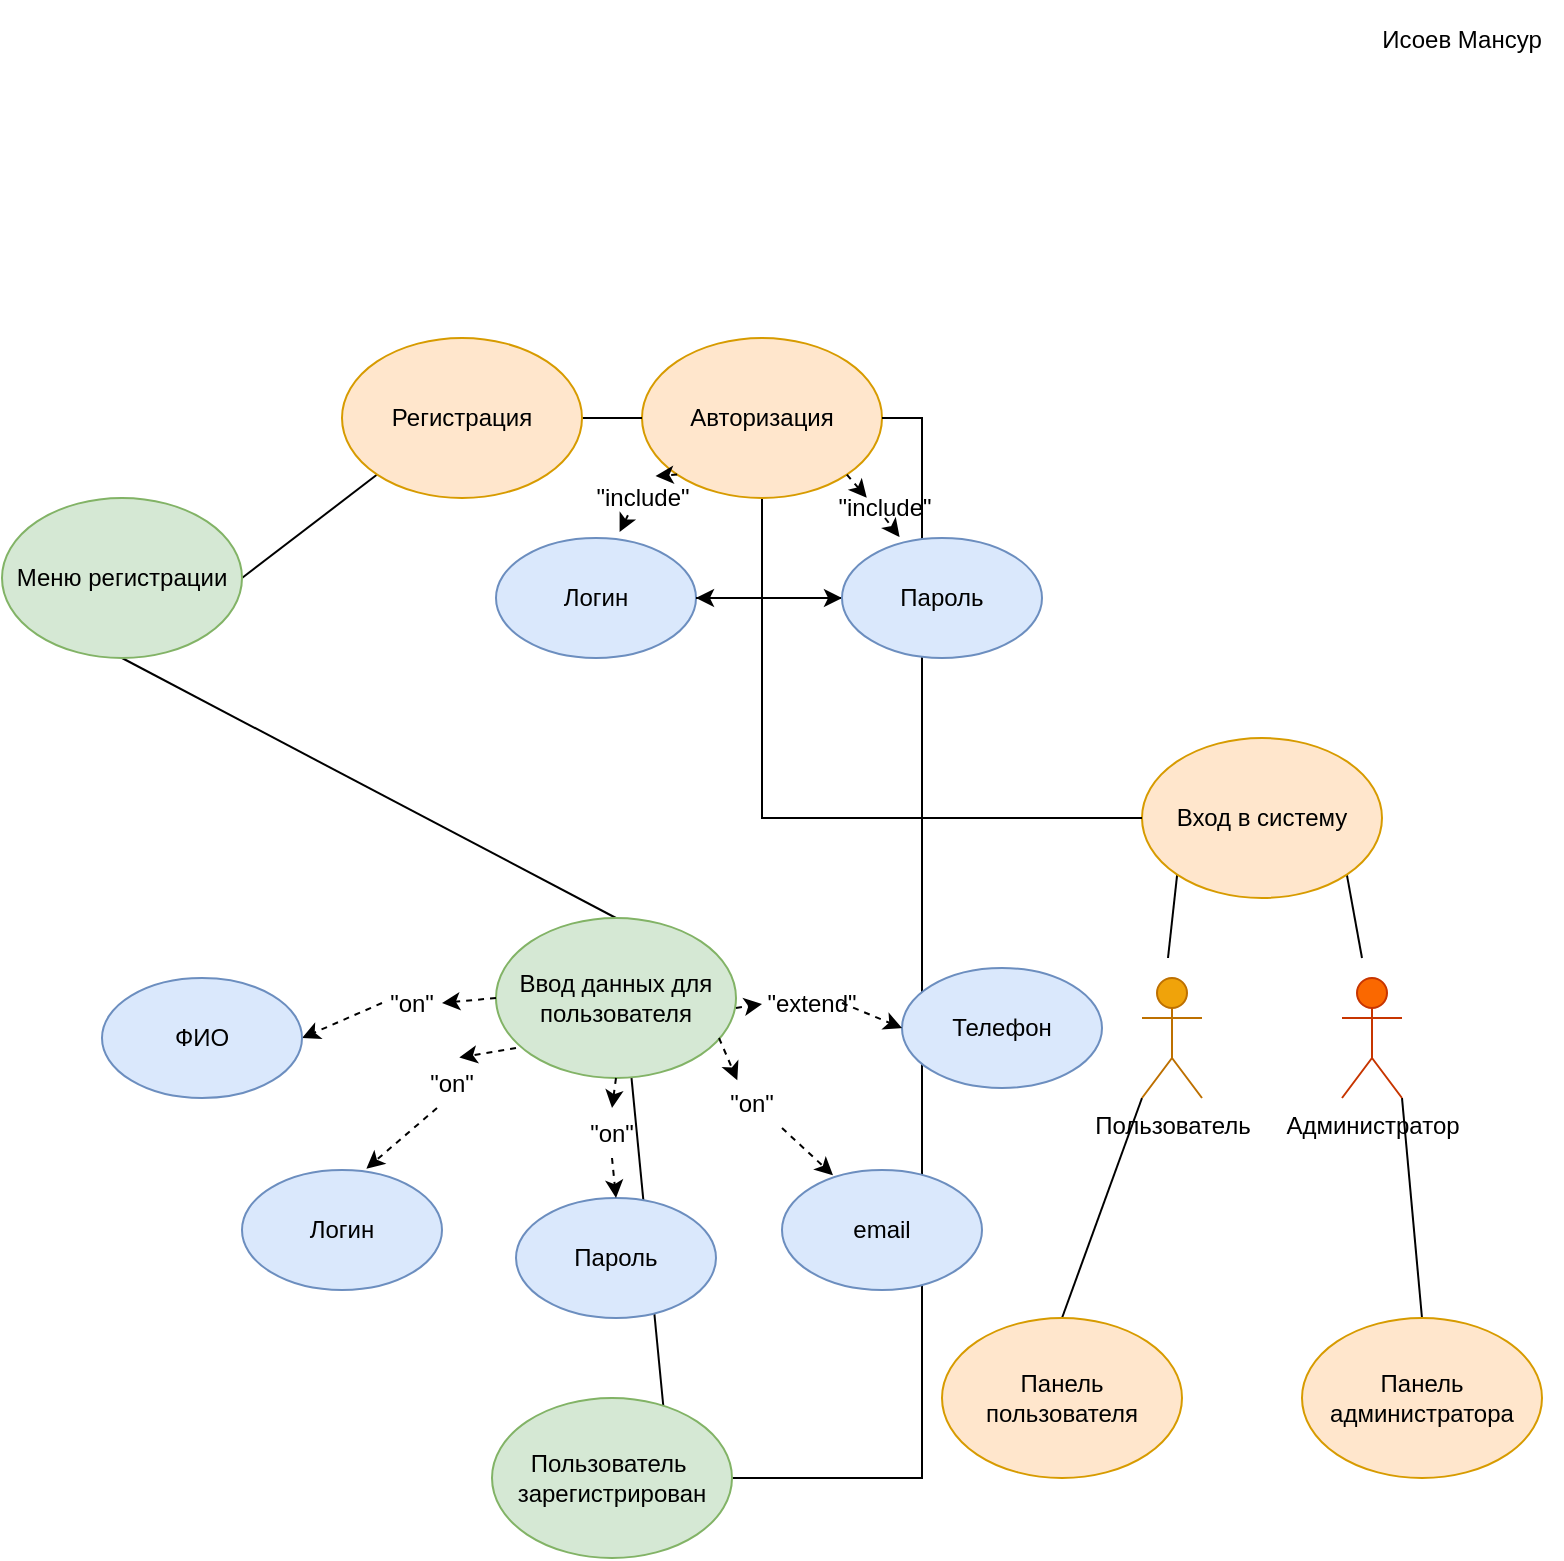<mxfile version="24.8.3">
  <diagram name="Страница — 1" id="7Kvetd-wOfU2sZyYlygE">
    <mxGraphModel dx="2514" dy="2064" grid="1" gridSize="10" guides="1" tooltips="1" connect="1" arrows="1" fold="1" page="1" pageScale="1" pageWidth="827" pageHeight="1169" math="0" shadow="0">
      <root>
        <mxCell id="0" />
        <mxCell id="1" parent="0" />
        <mxCell id="oFTj1LXSibeB5si3AhuW-91" style="rounded=0;orthogonalLoop=1;jettySize=auto;html=1;exitX=0;exitY=1;exitDx=0;exitDy=0;endArrow=none;endFill=0;" edge="1" parent="1" source="oFTj1LXSibeB5si3AhuW-40">
          <mxGeometry relative="1" as="geometry">
            <mxPoint x="-197" y="-690" as="targetPoint" />
            <mxPoint x="-199.426" y="-731.716" as="sourcePoint" />
          </mxGeometry>
        </mxCell>
        <mxCell id="oFTj1LXSibeB5si3AhuW-93" style="rounded=0;orthogonalLoop=1;jettySize=auto;html=1;exitX=1;exitY=1;exitDx=0;exitDy=0;endArrow=none;endFill=0;" edge="1" parent="1" source="oFTj1LXSibeB5si3AhuW-40">
          <mxGeometry relative="1" as="geometry">
            <mxPoint x="-100.0" y="-690" as="targetPoint" />
          </mxGeometry>
        </mxCell>
        <mxCell id="oFTj1LXSibeB5si3AhuW-40" value="Вход в систему" style="ellipse;whiteSpace=wrap;html=1;fillColor=#ffe6cc;strokeColor=#d79b00;" vertex="1" parent="1">
          <mxGeometry x="-210" y="-800" width="120" height="80" as="geometry" />
        </mxCell>
        <mxCell id="oFTj1LXSibeB5si3AhuW-5" style="edgeStyle=orthogonalEdgeStyle;rounded=0;orthogonalLoop=1;jettySize=auto;html=1;exitX=0;exitY=0.5;exitDx=0;exitDy=0;" edge="1" parent="1" source="oFTj1LXSibeB5si3AhuW-1">
          <mxGeometry relative="1" as="geometry">
            <mxPoint x="-460.087" y="-959.696" as="targetPoint" />
          </mxGeometry>
        </mxCell>
        <mxCell id="oFTj1LXSibeB5si3AhuW-88" style="rounded=0;orthogonalLoop=1;jettySize=auto;html=1;exitX=0.5;exitY=1;exitDx=0;exitDy=0;entryX=0;entryY=0.5;entryDx=0;entryDy=0;edgeStyle=orthogonalEdgeStyle;endArrow=none;endFill=0;" edge="1" parent="1" source="oFTj1LXSibeB5si3AhuW-1" target="oFTj1LXSibeB5si3AhuW-40">
          <mxGeometry relative="1" as="geometry">
            <mxPoint x="-160.0" y="-700" as="targetPoint" />
          </mxGeometry>
        </mxCell>
        <mxCell id="oFTj1LXSibeB5si3AhuW-1" value="Авторизация" style="ellipse;whiteSpace=wrap;html=1;fillColor=#ffe6cc;strokeColor=#d79b00;" vertex="1" parent="1">
          <mxGeometry x="-460" y="-1000" width="120" height="80" as="geometry" />
        </mxCell>
        <mxCell id="oFTj1LXSibeB5si3AhuW-6" style="rounded=0;orthogonalLoop=1;jettySize=auto;html=1;exitX=1;exitY=0.5;exitDx=0;exitDy=0;endArrow=none;endFill=0;" edge="1" parent="1" source="oFTj1LXSibeB5si3AhuW-3" target="oFTj1LXSibeB5si3AhuW-1">
          <mxGeometry relative="1" as="geometry" />
        </mxCell>
        <mxCell id="oFTj1LXSibeB5si3AhuW-14" style="rounded=0;orthogonalLoop=1;jettySize=auto;html=1;exitX=0;exitY=1;exitDx=0;exitDy=0;entryX=1;entryY=0.5;entryDx=0;entryDy=0;endArrow=none;endFill=0;" edge="1" parent="1" source="oFTj1LXSibeB5si3AhuW-3" target="oFTj1LXSibeB5si3AhuW-12">
          <mxGeometry relative="1" as="geometry" />
        </mxCell>
        <mxCell id="oFTj1LXSibeB5si3AhuW-3" value="Регистрация" style="ellipse;whiteSpace=wrap;html=1;fillColor=#ffe6cc;strokeColor=#d79b00;" vertex="1" parent="1">
          <mxGeometry x="-610" y="-1000" width="120" height="80" as="geometry" />
        </mxCell>
        <mxCell id="oFTj1LXSibeB5si3AhuW-18" style="rounded=0;orthogonalLoop=1;jettySize=auto;html=1;exitX=0.5;exitY=1;exitDx=0;exitDy=0;entryX=0.5;entryY=0;entryDx=0;entryDy=0;endArrow=none;endFill=0;" edge="1" parent="1" source="oFTj1LXSibeB5si3AhuW-12" target="oFTj1LXSibeB5si3AhuW-16">
          <mxGeometry relative="1" as="geometry" />
        </mxCell>
        <mxCell id="oFTj1LXSibeB5si3AhuW-12" value="Меню регистрации" style="ellipse;whiteSpace=wrap;html=1;fillColor=#d5e8d4;strokeColor=#82b366;" vertex="1" parent="1">
          <mxGeometry x="-780" y="-920" width="120" height="80" as="geometry" />
        </mxCell>
        <mxCell id="oFTj1LXSibeB5si3AhuW-49" style="rounded=0;orthogonalLoop=1;jettySize=auto;html=1;exitX=0;exitY=0.5;exitDx=0;exitDy=0;entryX=1;entryY=0.5;entryDx=0;entryDy=0;dashed=1;" edge="1" parent="1" source="oFTj1LXSibeB5si3AhuW-55" target="oFTj1LXSibeB5si3AhuW-43">
          <mxGeometry relative="1" as="geometry" />
        </mxCell>
        <mxCell id="oFTj1LXSibeB5si3AhuW-70" style="rounded=0;orthogonalLoop=1;jettySize=auto;html=1;exitX=0.5;exitY=0;exitDx=0;exitDy=0;entryX=0.717;entryY=0.1;entryDx=0;entryDy=0;entryPerimeter=0;endArrow=none;endFill=0;" edge="1" parent="1" source="oFTj1LXSibeB5si3AhuW-16" target="oFTj1LXSibeB5si3AhuW-36">
          <mxGeometry relative="1" as="geometry" />
        </mxCell>
        <mxCell id="oFTj1LXSibeB5si3AhuW-16" value="Ввод данных для пользователя" style="ellipse;whiteSpace=wrap;html=1;fillColor=#d5e8d4;strokeColor=#82b366;" vertex="1" parent="1">
          <mxGeometry x="-533" y="-710" width="120" height="80" as="geometry" />
        </mxCell>
        <mxCell id="oFTj1LXSibeB5si3AhuW-71" style="edgeStyle=orthogonalEdgeStyle;rounded=0;orthogonalLoop=1;jettySize=auto;html=1;exitX=1;exitY=0.5;exitDx=0;exitDy=0;entryX=1;entryY=0.5;entryDx=0;entryDy=0;endArrow=none;endFill=0;" edge="1" parent="1" source="oFTj1LXSibeB5si3AhuW-36" target="oFTj1LXSibeB5si3AhuW-1">
          <mxGeometry relative="1" as="geometry" />
        </mxCell>
        <mxCell id="oFTj1LXSibeB5si3AhuW-36" value="Пользователь&amp;nbsp; зарегистрирован" style="ellipse;whiteSpace=wrap;html=1;fillColor=#d5e8d4;strokeColor=#82b366;" vertex="1" parent="1">
          <mxGeometry x="-535" y="-470" width="120" height="80" as="geometry" />
        </mxCell>
        <mxCell id="oFTj1LXSibeB5si3AhuW-43" value="ФИО" style="ellipse;whiteSpace=wrap;html=1;fillColor=#dae8fc;strokeColor=#6c8ebf;" vertex="1" parent="1">
          <mxGeometry x="-730" y="-680" width="100" height="60" as="geometry" />
        </mxCell>
        <mxCell id="oFTj1LXSibeB5si3AhuW-45" value="Пароль" style="ellipse;whiteSpace=wrap;html=1;fillColor=#dae8fc;strokeColor=#6c8ebf;" vertex="1" parent="1">
          <mxGeometry x="-523" y="-570" width="100" height="60" as="geometry" />
        </mxCell>
        <mxCell id="oFTj1LXSibeB5si3AhuW-46" value="Логин" style="ellipse;whiteSpace=wrap;html=1;fillColor=#dae8fc;strokeColor=#6c8ebf;" vertex="1" parent="1">
          <mxGeometry x="-660" y="-584" width="100" height="60" as="geometry" />
        </mxCell>
        <mxCell id="oFTj1LXSibeB5si3AhuW-47" value="email" style="ellipse;whiteSpace=wrap;html=1;fillColor=#dae8fc;strokeColor=#6c8ebf;" vertex="1" parent="1">
          <mxGeometry x="-390" y="-584" width="100" height="60" as="geometry" />
        </mxCell>
        <mxCell id="oFTj1LXSibeB5si3AhuW-48" value="Телефон" style="ellipse;whiteSpace=wrap;html=1;fillColor=#dae8fc;strokeColor=#6c8ebf;" vertex="1" parent="1">
          <mxGeometry x="-330" y="-685" width="100" height="60" as="geometry" />
        </mxCell>
        <mxCell id="oFTj1LXSibeB5si3AhuW-50" style="rounded=0;orthogonalLoop=1;jettySize=auto;html=1;entryX=0.622;entryY=-0.011;entryDx=0;entryDy=0;dashed=1;entryPerimeter=0;exitX=0.25;exitY=1;exitDx=0;exitDy=0;" edge="1" parent="1" source="oFTj1LXSibeB5si3AhuW-57" target="oFTj1LXSibeB5si3AhuW-46">
          <mxGeometry relative="1" as="geometry">
            <mxPoint x="-560" y="-620" as="sourcePoint" />
            <mxPoint x="-620" y="-625" as="targetPoint" />
          </mxGeometry>
        </mxCell>
        <mxCell id="oFTj1LXSibeB5si3AhuW-51" style="rounded=0;orthogonalLoop=1;jettySize=auto;html=1;exitX=0.5;exitY=1;exitDx=0;exitDy=0;entryX=0.5;entryY=0;entryDx=0;entryDy=0;dashed=1;" edge="1" parent="1" source="oFTj1LXSibeB5si3AhuW-59" target="oFTj1LXSibeB5si3AhuW-45">
          <mxGeometry relative="1" as="geometry">
            <mxPoint x="-473" y="-630" as="sourcePoint" />
            <mxPoint x="-570" y="-610" as="targetPoint" />
          </mxGeometry>
        </mxCell>
        <mxCell id="oFTj1LXSibeB5si3AhuW-52" style="rounded=0;orthogonalLoop=1;jettySize=auto;html=1;exitX=1;exitY=1;exitDx=0;exitDy=0;entryX=0.255;entryY=0.044;entryDx=0;entryDy=0;dashed=1;entryPerimeter=0;" edge="1" parent="1" source="oFTj1LXSibeB5si3AhuW-63" target="oFTj1LXSibeB5si3AhuW-47">
          <mxGeometry relative="1" as="geometry">
            <mxPoint x="-421.5" y="-650" as="sourcePoint" />
            <mxPoint x="-518.5" y="-630" as="targetPoint" />
          </mxGeometry>
        </mxCell>
        <mxCell id="oFTj1LXSibeB5si3AhuW-53" style="rounded=0;orthogonalLoop=1;jettySize=auto;html=1;exitX=1;exitY=0.5;exitDx=0;exitDy=0;dashed=1;" edge="1" parent="1" source="oFTj1LXSibeB5si3AhuW-65">
          <mxGeometry relative="1" as="geometry">
            <mxPoint x="-413" y="-665" as="sourcePoint" />
            <mxPoint x="-330" y="-655" as="targetPoint" />
          </mxGeometry>
        </mxCell>
        <mxCell id="oFTj1LXSibeB5si3AhuW-54" value="" style="rounded=0;orthogonalLoop=1;jettySize=auto;html=1;exitX=0;exitY=0.5;exitDx=0;exitDy=0;entryX=1;entryY=0.5;entryDx=0;entryDy=0;dashed=1;" edge="1" parent="1" source="oFTj1LXSibeB5si3AhuW-16" target="oFTj1LXSibeB5si3AhuW-55">
          <mxGeometry relative="1" as="geometry">
            <mxPoint x="-533" y="-670" as="sourcePoint" />
            <mxPoint x="-630" y="-650" as="targetPoint" />
          </mxGeometry>
        </mxCell>
        <mxCell id="oFTj1LXSibeB5si3AhuW-55" value="&quot;on&quot;" style="text;html=1;align=center;verticalAlign=middle;whiteSpace=wrap;rounded=0;" vertex="1" parent="1">
          <mxGeometry x="-590" y="-680" width="30" height="25" as="geometry" />
        </mxCell>
        <mxCell id="oFTj1LXSibeB5si3AhuW-58" value="" style="rounded=0;orthogonalLoop=1;jettySize=auto;html=1;exitX=0;exitY=0.5;exitDx=0;exitDy=0;entryX=0.622;entryY=-0.011;entryDx=0;entryDy=0;dashed=1;entryPerimeter=0;" edge="1" parent="1" target="oFTj1LXSibeB5si3AhuW-57">
          <mxGeometry relative="1" as="geometry">
            <mxPoint x="-523" y="-645" as="sourcePoint" />
            <mxPoint x="-598" y="-585" as="targetPoint" />
          </mxGeometry>
        </mxCell>
        <mxCell id="oFTj1LXSibeB5si3AhuW-57" value="&quot;on&quot;" style="text;html=1;align=center;verticalAlign=middle;whiteSpace=wrap;rounded=0;" vertex="1" parent="1">
          <mxGeometry x="-570" y="-640" width="30" height="25" as="geometry" />
        </mxCell>
        <mxCell id="oFTj1LXSibeB5si3AhuW-60" value="" style="rounded=0;orthogonalLoop=1;jettySize=auto;html=1;exitX=0;exitY=0.5;exitDx=0;exitDy=0;entryX=0.5;entryY=0;entryDx=0;entryDy=0;dashed=1;" edge="1" parent="1" target="oFTj1LXSibeB5si3AhuW-59">
          <mxGeometry relative="1" as="geometry">
            <mxPoint x="-473" y="-630" as="sourcePoint" />
            <mxPoint x="-473" y="-570" as="targetPoint" />
          </mxGeometry>
        </mxCell>
        <mxCell id="oFTj1LXSibeB5si3AhuW-59" value="&quot;on&quot;" style="text;html=1;align=center;verticalAlign=middle;whiteSpace=wrap;rounded=0;" vertex="1" parent="1">
          <mxGeometry x="-490" y="-615" width="30" height="25" as="geometry" />
        </mxCell>
        <mxCell id="oFTj1LXSibeB5si3AhuW-64" value="" style="rounded=0;orthogonalLoop=1;jettySize=auto;html=1;exitX=0;exitY=0.5;exitDx=0;exitDy=0;entryX=0.255;entryY=0.044;entryDx=0;entryDy=0;dashed=1;entryPerimeter=0;" edge="1" parent="1" target="oFTj1LXSibeB5si3AhuW-63">
          <mxGeometry relative="1" as="geometry">
            <mxPoint x="-421.5" y="-650" as="sourcePoint" />
            <mxPoint x="-365" y="-581" as="targetPoint" />
          </mxGeometry>
        </mxCell>
        <mxCell id="oFTj1LXSibeB5si3AhuW-63" value="&quot;on&quot;" style="text;html=1;align=center;verticalAlign=middle;whiteSpace=wrap;rounded=0;" vertex="1" parent="1">
          <mxGeometry x="-420" y="-630" width="30" height="25" as="geometry" />
        </mxCell>
        <mxCell id="oFTj1LXSibeB5si3AhuW-66" value="" style="rounded=0;orthogonalLoop=1;jettySize=auto;html=1;exitX=0;exitY=0.5;exitDx=0;exitDy=0;dashed=1;" edge="1" parent="1">
          <mxGeometry relative="1" as="geometry">
            <mxPoint x="-413" y="-665" as="sourcePoint" />
            <mxPoint x="-400" y="-667" as="targetPoint" />
          </mxGeometry>
        </mxCell>
        <mxCell id="oFTj1LXSibeB5si3AhuW-65" value="&quot;extend&quot;" style="text;html=1;align=center;verticalAlign=middle;whiteSpace=wrap;rounded=0;" vertex="1" parent="1">
          <mxGeometry x="-390" y="-680" width="30" height="25" as="geometry" />
        </mxCell>
        <mxCell id="oFTj1LXSibeB5si3AhuW-84" style="rounded=0;orthogonalLoop=1;jettySize=auto;html=1;exitX=1;exitY=0.5;exitDx=0;exitDy=0;entryX=0;entryY=0.5;entryDx=0;entryDy=0;" edge="1" parent="1" source="oFTj1LXSibeB5si3AhuW-74" target="oFTj1LXSibeB5si3AhuW-75">
          <mxGeometry relative="1" as="geometry" />
        </mxCell>
        <mxCell id="oFTj1LXSibeB5si3AhuW-74" value="Логин" style="ellipse;whiteSpace=wrap;html=1;fillColor=#dae8fc;strokeColor=#6c8ebf;" vertex="1" parent="1">
          <mxGeometry x="-533" y="-900" width="100" height="60" as="geometry" />
        </mxCell>
        <mxCell id="oFTj1LXSibeB5si3AhuW-85" value="" style="edgeStyle=orthogonalEdgeStyle;rounded=0;orthogonalLoop=1;jettySize=auto;html=1;" edge="1" parent="1" source="oFTj1LXSibeB5si3AhuW-75" target="oFTj1LXSibeB5si3AhuW-74">
          <mxGeometry relative="1" as="geometry" />
        </mxCell>
        <mxCell id="oFTj1LXSibeB5si3AhuW-86" value="" style="rounded=0;orthogonalLoop=1;jettySize=auto;html=1;endArrow=none;endFill=0;" edge="1" parent="1" source="oFTj1LXSibeB5si3AhuW-75" target="oFTj1LXSibeB5si3AhuW-74">
          <mxGeometry relative="1" as="geometry" />
        </mxCell>
        <mxCell id="oFTj1LXSibeB5si3AhuW-75" value="Пароль" style="ellipse;whiteSpace=wrap;html=1;fillColor=#dae8fc;strokeColor=#6c8ebf;" vertex="1" parent="1">
          <mxGeometry x="-360" y="-900" width="100" height="60" as="geometry" />
        </mxCell>
        <mxCell id="oFTj1LXSibeB5si3AhuW-77" style="rounded=0;orthogonalLoop=1;jettySize=auto;html=1;exitX=0.358;exitY=0.933;exitDx=0;exitDy=0;entryX=0.618;entryY=-0.05;entryDx=0;entryDy=0;entryPerimeter=0;dashed=1;exitPerimeter=0;" edge="1" parent="1" source="oFTj1LXSibeB5si3AhuW-79" target="oFTj1LXSibeB5si3AhuW-74">
          <mxGeometry relative="1" as="geometry" />
        </mxCell>
        <mxCell id="oFTj1LXSibeB5si3AhuW-78" style="rounded=0;orthogonalLoop=1;jettySize=auto;html=1;exitX=0.5;exitY=1;exitDx=0;exitDy=0;entryX=0.288;entryY=-0.008;entryDx=0;entryDy=0;entryPerimeter=0;dashed=1;" edge="1" parent="1" source="oFTj1LXSibeB5si3AhuW-81" target="oFTj1LXSibeB5si3AhuW-75">
          <mxGeometry relative="1" as="geometry" />
        </mxCell>
        <mxCell id="oFTj1LXSibeB5si3AhuW-80" value="" style="rounded=0;orthogonalLoop=1;jettySize=auto;html=1;exitX=0;exitY=1;exitDx=0;exitDy=0;entryX=0.618;entryY=-0.05;entryDx=0;entryDy=0;entryPerimeter=0;dashed=1;" edge="1" parent="1" source="oFTj1LXSibeB5si3AhuW-1" target="oFTj1LXSibeB5si3AhuW-79">
          <mxGeometry relative="1" as="geometry">
            <mxPoint x="-442" y="-932" as="sourcePoint" />
            <mxPoint x="-471" y="-903" as="targetPoint" />
          </mxGeometry>
        </mxCell>
        <mxCell id="oFTj1LXSibeB5si3AhuW-79" value="&quot;include&quot;" style="text;html=1;align=center;verticalAlign=middle;whiteSpace=wrap;rounded=0;" vertex="1" parent="1">
          <mxGeometry x="-486" y="-930" width="53" height="20" as="geometry" />
        </mxCell>
        <mxCell id="oFTj1LXSibeB5si3AhuW-82" value="" style="rounded=0;orthogonalLoop=1;jettySize=auto;html=1;exitX=1;exitY=1;exitDx=0;exitDy=0;entryX=0.288;entryY=-0.008;entryDx=0;entryDy=0;entryPerimeter=0;dashed=1;" edge="1" parent="1" source="oFTj1LXSibeB5si3AhuW-1" target="oFTj1LXSibeB5si3AhuW-81">
          <mxGeometry relative="1" as="geometry">
            <mxPoint x="-358" y="-932" as="sourcePoint" />
            <mxPoint x="-331" y="-900" as="targetPoint" />
          </mxGeometry>
        </mxCell>
        <mxCell id="oFTj1LXSibeB5si3AhuW-81" value="&quot;include&quot;" style="text;html=1;align=center;verticalAlign=middle;whiteSpace=wrap;rounded=0;" vertex="1" parent="1">
          <mxGeometry x="-360" y="-920" width="43" height="10" as="geometry" />
        </mxCell>
        <mxCell id="oFTj1LXSibeB5si3AhuW-99" style="rounded=0;orthogonalLoop=1;jettySize=auto;html=1;exitX=0;exitY=1;exitDx=0;exitDy=0;exitPerimeter=0;entryX=0.5;entryY=0;entryDx=0;entryDy=0;endArrow=none;endFill=0;" edge="1" parent="1" source="oFTj1LXSibeB5si3AhuW-90" target="oFTj1LXSibeB5si3AhuW-96">
          <mxGeometry relative="1" as="geometry" />
        </mxCell>
        <mxCell id="oFTj1LXSibeB5si3AhuW-90" value="Пользователь" style="shape=umlActor;verticalLabelPosition=bottom;verticalAlign=top;html=1;outlineConnect=0;fillColor=#f0a30a;strokeColor=#BD7000;fontColor=#000000;" vertex="1" parent="1">
          <mxGeometry x="-210" y="-680" width="30" height="60" as="geometry" />
        </mxCell>
        <mxCell id="oFTj1LXSibeB5si3AhuW-100" style="rounded=0;orthogonalLoop=1;jettySize=auto;html=1;exitX=1;exitY=1;exitDx=0;exitDy=0;exitPerimeter=0;entryX=0.5;entryY=0;entryDx=0;entryDy=0;endArrow=none;endFill=0;" edge="1" parent="1" source="oFTj1LXSibeB5si3AhuW-92" target="oFTj1LXSibeB5si3AhuW-98">
          <mxGeometry relative="1" as="geometry" />
        </mxCell>
        <mxCell id="oFTj1LXSibeB5si3AhuW-92" value="Администратор" style="shape=umlActor;verticalLabelPosition=bottom;verticalAlign=top;html=1;outlineConnect=0;fillColor=#fa6800;strokeColor=#C73500;fontColor=#000000;" vertex="1" parent="1">
          <mxGeometry x="-110" y="-680" width="30" height="60" as="geometry" />
        </mxCell>
        <mxCell id="oFTj1LXSibeB5si3AhuW-96" value="Панель пользователя" style="ellipse;whiteSpace=wrap;html=1;fillColor=#ffe6cc;strokeColor=#d79b00;" vertex="1" parent="1">
          <mxGeometry x="-310" y="-510" width="120" height="80" as="geometry" />
        </mxCell>
        <mxCell id="oFTj1LXSibeB5si3AhuW-98" value="Панель администратора" style="ellipse;whiteSpace=wrap;html=1;fillColor=#ffe6cc;strokeColor=#d79b00;" vertex="1" parent="1">
          <mxGeometry x="-130" y="-510" width="120" height="80" as="geometry" />
        </mxCell>
        <mxCell id="oFTj1LXSibeB5si3AhuW-102" value="Исоев Мансур" style="text;html=1;align=center;verticalAlign=middle;whiteSpace=wrap;rounded=0;" vertex="1" parent="1">
          <mxGeometry x="-100" y="-1169" width="100" height="40" as="geometry" />
        </mxCell>
      </root>
    </mxGraphModel>
  </diagram>
</mxfile>
